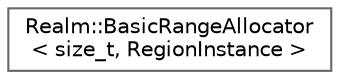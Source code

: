 digraph "Graphical Class Hierarchy"
{
 // LATEX_PDF_SIZE
  bgcolor="transparent";
  edge [fontname=Helvetica,fontsize=10,labelfontname=Helvetica,labelfontsize=10];
  node [fontname=Helvetica,fontsize=10,shape=box,height=0.2,width=0.4];
  rankdir="LR";
  Node0 [id="Node000000",label="Realm::BasicRangeAllocator\l\< size_t, RegionInstance \>",height=0.2,width=0.4,color="grey40", fillcolor="white", style="filled",URL="$classRealm_1_1BasicRangeAllocator.html",tooltip=" "];
}
